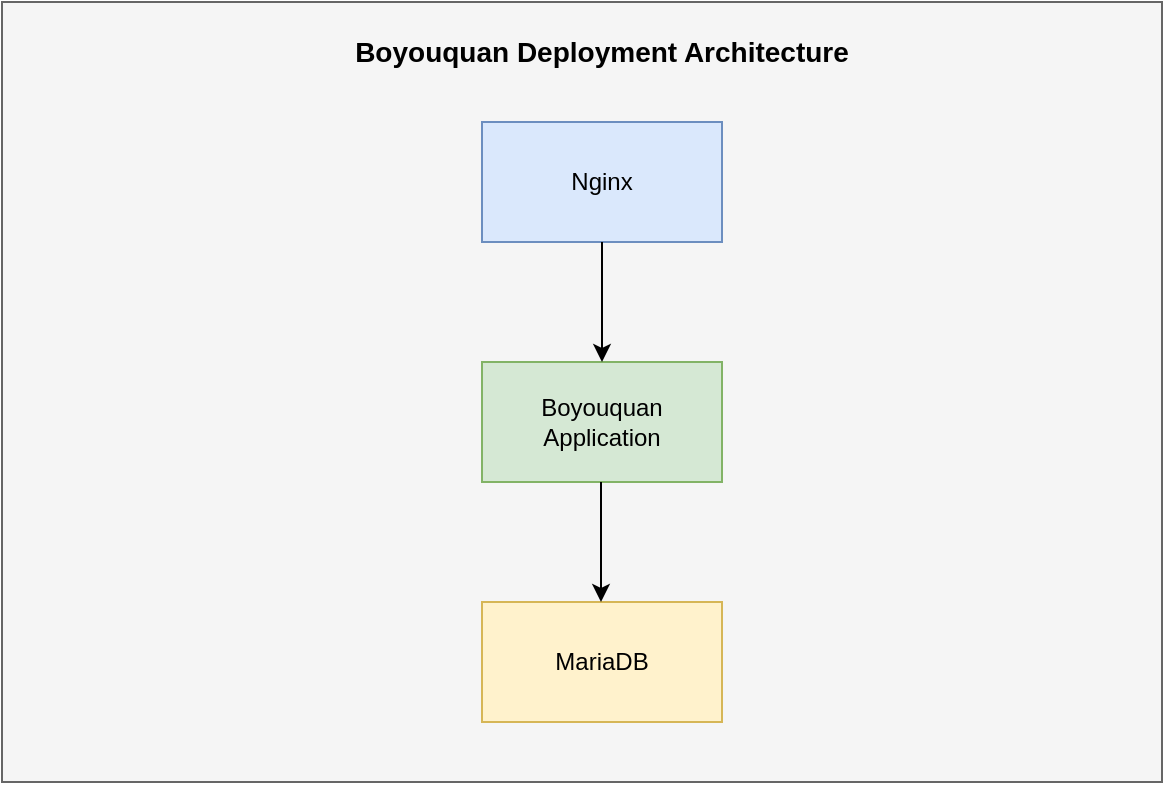 <mxfile version="24.1.0" type="device" pages="2">
  <diagram name="deployment-architecture" id="fXBron4kAXlna_sCowiR">
    <mxGraphModel dx="781" dy="544" grid="1" gridSize="10" guides="1" tooltips="1" connect="1" arrows="1" fold="1" page="1" pageScale="1" pageWidth="850" pageHeight="1100" math="0" shadow="0">
      <root>
        <mxCell id="0" />
        <mxCell id="1" parent="0" />
        <mxCell id="Kc4l9ILZIaMkvhW-977_-1" value="" style="rounded=0;whiteSpace=wrap;html=1;fillColor=#f5f5f5;strokeColor=#666666;fontColor=#333333;" vertex="1" parent="1">
          <mxGeometry x="80" width="580" height="390" as="geometry" />
        </mxCell>
        <mxCell id="BGoHrpjHOzs1IyMUPmfH-1" value="MariaDB" style="rounded=0;whiteSpace=wrap;html=1;fillColor=#fff2cc;strokeColor=#d6b656;" parent="1" vertex="1">
          <mxGeometry x="320" y="300" width="120" height="60" as="geometry" />
        </mxCell>
        <mxCell id="BGoHrpjHOzs1IyMUPmfH-2" value="Boyouquan Application" style="rounded=0;whiteSpace=wrap;html=1;fillColor=#d5e8d4;strokeColor=#82b366;" parent="1" vertex="1">
          <mxGeometry x="320" y="180" width="120" height="60" as="geometry" />
        </mxCell>
        <mxCell id="BGoHrpjHOzs1IyMUPmfH-3" value="Nginx" style="rounded=0;whiteSpace=wrap;html=1;fillColor=#dae8fc;strokeColor=#6c8ebf;" parent="1" vertex="1">
          <mxGeometry x="320" y="60" width="120" height="60" as="geometry" />
        </mxCell>
        <mxCell id="BGoHrpjHOzs1IyMUPmfH-4" value="" style="endArrow=classic;html=1;rounded=0;exitX=0.5;exitY=1;exitDx=0;exitDy=0;entryX=0.5;entryY=0;entryDx=0;entryDy=0;" parent="1" source="BGoHrpjHOzs1IyMUPmfH-3" target="BGoHrpjHOzs1IyMUPmfH-2" edge="1">
          <mxGeometry width="50" height="50" relative="1" as="geometry">
            <mxPoint x="590" y="220" as="sourcePoint" />
            <mxPoint x="640" y="170" as="targetPoint" />
          </mxGeometry>
        </mxCell>
        <mxCell id="BGoHrpjHOzs1IyMUPmfH-5" value="" style="endArrow=classic;html=1;rounded=0;exitX=0.5;exitY=1;exitDx=0;exitDy=0;entryX=0.5;entryY=0;entryDx=0;entryDy=0;" parent="1" edge="1">
          <mxGeometry width="50" height="50" relative="1" as="geometry">
            <mxPoint x="379.5" y="240" as="sourcePoint" />
            <mxPoint x="379.5" y="300" as="targetPoint" />
          </mxGeometry>
        </mxCell>
        <mxCell id="HxhMkeLJtTeFIFBOkJ4w-1" value="Boyouquan Deployment Architecture" style="text;html=1;align=center;verticalAlign=middle;whiteSpace=wrap;rounded=0;fontStyle=1;fontSize=14;" vertex="1" parent="1">
          <mxGeometry x="245" y="10" width="270" height="30" as="geometry" />
        </mxCell>
      </root>
    </mxGraphModel>
  </diagram>
  <diagram id="Ul3x-d8Bxpfyza1oA3B7" name="application-architecture">
    <mxGraphModel dx="391" dy="272" grid="1" gridSize="10" guides="1" tooltips="1" connect="1" arrows="1" fold="1" page="1" pageScale="1" pageWidth="827" pageHeight="1169" math="0" shadow="0">
      <root>
        <mxCell id="0" />
        <mxCell id="1" parent="0" />
        <mxCell id="ocnlZhHkzPjb2X2955n7-1" value="" style="rounded=0;whiteSpace=wrap;html=1;fillColor=#f5f5f5;strokeColor=#666666;fontColor=#333333;" parent="1" vertex="1">
          <mxGeometry x="50" y="80" width="1030" height="470" as="geometry" />
        </mxCell>
        <mxCell id="K5Pz1L9QB-nRvvG_RU6F-6" value="" style="rounded=0;whiteSpace=wrap;html=1;fillColor=#fad9d5;strokeColor=#ae4132;" parent="1" vertex="1">
          <mxGeometry x="90" y="290" width="520" height="90" as="geometry" />
        </mxCell>
        <mxCell id="K5Pz1L9QB-nRvvG_RU6F-1" value="Boyouquan Spring Boot Application Architecture" style="text;html=1;align=center;verticalAlign=middle;whiteSpace=wrap;rounded=0;fontStyle=1;fontSize=14;" parent="1" vertex="1">
          <mxGeometry x="430" y="102" width="270" height="30" as="geometry" />
        </mxCell>
        <mxCell id="K5Pz1L9QB-nRvvG_RU6F-5" value="" style="rounded=0;whiteSpace=wrap;html=1;fillColor=#d5e8d4;strokeColor=#82b366;" parent="1" vertex="1">
          <mxGeometry x="90" y="160" width="520" height="90" as="geometry" />
        </mxCell>
        <mxCell id="K5Pz1L9QB-nRvvG_RU6F-10" value="BlogDetailController" style="rounded=0;whiteSpace=wrap;html=1;fillColor=none;" parent="1" vertex="1">
          <mxGeometry x="470" y="170" width="120" height="30" as="geometry" />
        </mxCell>
        <mxCell id="K5Pz1L9QB-nRvvG_RU6F-11" value="HomeController" style="rounded=0;whiteSpace=wrap;html=1;fillColor=none;" parent="1" vertex="1">
          <mxGeometry x="190" y="170" width="120" height="30" as="geometry" />
        </mxCell>
        <mxCell id="K5Pz1L9QB-nRvvG_RU6F-12" value="BlogListController" style="rounded=0;whiteSpace=wrap;html=1;fillColor=none;" parent="1" vertex="1">
          <mxGeometry x="330" y="170" width="120" height="30" as="geometry" />
        </mxCell>
        <mxCell id="K5Pz1L9QB-nRvvG_RU6F-13" value="AdminController" style="rounded=0;whiteSpace=wrap;html=1;fillColor=none;" parent="1" vertex="1">
          <mxGeometry x="190" y="210" width="120" height="30" as="geometry" />
        </mxCell>
        <mxCell id="K5Pz1L9QB-nRvvG_RU6F-14" value="GoController" style="rounded=0;whiteSpace=wrap;html=1;fillColor=none;" parent="1" vertex="1">
          <mxGeometry x="330" y="210" width="120" height="30" as="geometry" />
        </mxCell>
        <mxCell id="K5Pz1L9QB-nRvvG_RU6F-15" value="..." style="text;html=1;align=center;verticalAlign=middle;whiteSpace=wrap;rounded=0;fontStyle=1" parent="1" vertex="1">
          <mxGeometry x="500" y="207" width="60" height="30" as="geometry" />
        </mxCell>
        <mxCell id="K5Pz1L9QB-nRvvG_RU6F-16" value="BlogService" style="rounded=0;whiteSpace=wrap;html=1;fillColor=none;" parent="1" vertex="1">
          <mxGeometry x="190" y="300" width="120" height="30" as="geometry" />
        </mxCell>
        <mxCell id="K5Pz1L9QB-nRvvG_RU6F-17" value="PostService" style="rounded=0;whiteSpace=wrap;html=1;fillColor=none;" parent="1" vertex="1">
          <mxGeometry x="330" y="300" width="120" height="30" as="geometry" />
        </mxCell>
        <mxCell id="K5Pz1L9QB-nRvvG_RU6F-18" value="AccessService" style="rounded=0;whiteSpace=wrap;html=1;fillColor=none;" parent="1" vertex="1">
          <mxGeometry x="470" y="300" width="120" height="30" as="geometry" />
        </mxCell>
        <mxCell id="K5Pz1L9QB-nRvvG_RU6F-19" value="EmailService" style="rounded=0;whiteSpace=wrap;html=1;fillColor=none;" parent="1" vertex="1">
          <mxGeometry x="190" y="340" width="120" height="30" as="geometry" />
        </mxCell>
        <mxCell id="K5Pz1L9QB-nRvvG_RU6F-20" value="GravatarService" style="rounded=0;whiteSpace=wrap;html=1;fillColor=none;" parent="1" vertex="1">
          <mxGeometry x="330" y="340" width="120" height="30" as="geometry" />
        </mxCell>
        <mxCell id="K5Pz1L9QB-nRvvG_RU6F-21" value="..." style="text;html=1;align=center;verticalAlign=middle;whiteSpace=wrap;rounded=0;fontStyle=1" parent="1" vertex="1">
          <mxGeometry x="500" y="337" width="60" height="30" as="geometry" />
        </mxCell>
        <mxCell id="K5Pz1L9QB-nRvvG_RU6F-22" value="&lt;span style=&quot;font-size: 12px;&quot;&gt;Controller&lt;/span&gt;&lt;div style=&quot;font-size: 12px;&quot;&gt;&lt;span style=&quot;background-color: initial; font-size: 12px;&quot;&gt;Layer&lt;/span&gt;&lt;/div&gt;" style="text;html=1;align=left;verticalAlign=middle;whiteSpace=wrap;rounded=0;fontStyle=1;fontSize=12;" parent="1" vertex="1">
          <mxGeometry x="115" y="190" width="60" height="30" as="geometry" />
        </mxCell>
        <mxCell id="K5Pz1L9QB-nRvvG_RU6F-23" value="&lt;span style=&quot;font-size: 12px;&quot;&gt;Service&lt;/span&gt;&lt;div style=&quot;font-size: 12px;&quot;&gt;&lt;span style=&quot;font-size: 12px;&quot;&gt;Layer&lt;/span&gt;&lt;/div&gt;" style="text;html=1;align=left;verticalAlign=middle;whiteSpace=wrap;rounded=0;fontStyle=1;fontSize=12;" parent="1" vertex="1">
          <mxGeometry x="115" y="320" width="60" height="30" as="geometry" />
        </mxCell>
        <mxCell id="K5Pz1L9QB-nRvvG_RU6F-24" value="" style="rounded=0;whiteSpace=wrap;html=1;fillColor=#e1d5e7;strokeColor=#9673a6;" parent="1" vertex="1">
          <mxGeometry x="90" y="422" width="520" height="90" as="geometry" />
        </mxCell>
        <mxCell id="K5Pz1L9QB-nRvvG_RU6F-25" value="DAO&lt;div&gt;Layer&lt;/div&gt;" style="text;html=1;align=left;verticalAlign=middle;whiteSpace=wrap;rounded=0;fontStyle=1;fontSize=12;" parent="1" vertex="1">
          <mxGeometry x="115" y="452" width="60" height="30" as="geometry" />
        </mxCell>
        <mxCell id="K5Pz1L9QB-nRvvG_RU6F-26" value="BlogDaoMapper" style="rounded=0;whiteSpace=wrap;html=1;fillColor=none;" parent="1" vertex="1">
          <mxGeometry x="190" y="432" width="120" height="30" as="geometry" />
        </mxCell>
        <mxCell id="K5Pz1L9QB-nRvvG_RU6F-27" value="EmailLogDaoMapper" style="rounded=0;whiteSpace=wrap;html=1;fillColor=none;" parent="1" vertex="1">
          <mxGeometry x="190" y="473" width="120" height="30" as="geometry" />
        </mxCell>
        <mxCell id="K5Pz1L9QB-nRvvG_RU6F-28" value="PostDaoMapper" style="rounded=0;whiteSpace=wrap;html=1;fillColor=none;" parent="1" vertex="1">
          <mxGeometry x="330" y="432" width="120" height="30" as="geometry" />
        </mxCell>
        <mxCell id="K5Pz1L9QB-nRvvG_RU6F-29" value="UserDaoMapper" style="rounded=0;whiteSpace=wrap;html=1;fillColor=none;" parent="1" vertex="1">
          <mxGeometry x="330" y="472" width="120" height="30" as="geometry" />
        </mxCell>
        <mxCell id="K5Pz1L9QB-nRvvG_RU6F-30" value="AccessDaoMapper" style="rounded=0;whiteSpace=wrap;html=1;fillColor=none;" parent="1" vertex="1">
          <mxGeometry x="470" y="432" width="120" height="30" as="geometry" />
        </mxCell>
        <mxCell id="K5Pz1L9QB-nRvvG_RU6F-31" value="..." style="text;html=1;align=center;verticalAlign=middle;whiteSpace=wrap;rounded=0;fontStyle=1" parent="1" vertex="1">
          <mxGeometry x="500" y="469" width="60" height="30" as="geometry" />
        </mxCell>
        <mxCell id="K5Pz1L9QB-nRvvG_RU6F-32" value="" style="endArrow=classic;html=1;rounded=0;exitX=0.5;exitY=1;exitDx=0;exitDy=0;entryX=0.5;entryY=0;entryDx=0;entryDy=0;" parent="1" source="K5Pz1L9QB-nRvvG_RU6F-5" target="K5Pz1L9QB-nRvvG_RU6F-6" edge="1">
          <mxGeometry width="50" height="50" relative="1" as="geometry">
            <mxPoint x="380" y="380" as="sourcePoint" />
            <mxPoint x="430" y="330" as="targetPoint" />
          </mxGeometry>
        </mxCell>
        <mxCell id="--YPQ1A5_dK9yDYyj3c9-2" value="" style="endArrow=classic;html=1;rounded=0;exitX=0.5;exitY=1;exitDx=0;exitDy=0;entryX=0.5;entryY=0;entryDx=0;entryDy=0;" parent="1" source="K5Pz1L9QB-nRvvG_RU6F-6" target="K5Pz1L9QB-nRvvG_RU6F-24" edge="1">
          <mxGeometry width="50" height="50" relative="1" as="geometry">
            <mxPoint x="360" y="330" as="sourcePoint" />
            <mxPoint x="410" y="280" as="targetPoint" />
          </mxGeometry>
        </mxCell>
        <mxCell id="--YPQ1A5_dK9yDYyj3c9-3" value="" style="rounded=0;whiteSpace=wrap;html=1;fillColor=#dae8fc;strokeColor=#6c8ebf;" parent="1" vertex="1">
          <mxGeometry x="647" y="159" width="393" height="90" as="geometry" />
        </mxCell>
        <mxCell id="--YPQ1A5_dK9yDYyj3c9-4" value="BlogScheduler" style="rounded=0;whiteSpace=wrap;html=1;fillColor=none;" parent="1" vertex="1">
          <mxGeometry x="757" y="169" width="120" height="30" as="geometry" />
        </mxCell>
        <mxCell id="--YPQ1A5_dK9yDYyj3c9-5" value="Scheduler&lt;div&gt;Layer&lt;/div&gt;" style="text;html=1;align=left;verticalAlign=middle;whiteSpace=wrap;rounded=0;fontStyle=1;fontSize=12;" parent="1" vertex="1">
          <mxGeometry x="673" y="189" width="60" height="30" as="geometry" />
        </mxCell>
        <mxCell id="--YPQ1A5_dK9yDYyj3c9-6" value="GravatarScheduler" style="rounded=0;whiteSpace=wrap;html=1;fillColor=none;" parent="1" vertex="1">
          <mxGeometry x="757" y="209" width="120" height="30" as="geometry" />
        </mxCell>
        <mxCell id="--YPQ1A5_dK9yDYyj3c9-7" value="PostScheduler" style="rounded=0;whiteSpace=wrap;html=1;fillColor=none;" parent="1" vertex="1">
          <mxGeometry x="900" y="169" width="120" height="30" as="geometry" />
        </mxCell>
        <mxCell id="--YPQ1A5_dK9yDYyj3c9-8" value="..." style="text;html=1;align=center;verticalAlign=middle;whiteSpace=wrap;rounded=0;fontStyle=1" parent="1" vertex="1">
          <mxGeometry x="930" y="206" width="60" height="30" as="geometry" />
        </mxCell>
        <mxCell id="--YPQ1A5_dK9yDYyj3c9-9" value="" style="endArrow=classic;html=1;rounded=0;exitX=0;exitY=0.5;exitDx=0;exitDy=0;entryX=0.75;entryY=0;entryDx=0;entryDy=0;" parent="1" source="--YPQ1A5_dK9yDYyj3c9-3" target="K5Pz1L9QB-nRvvG_RU6F-6" edge="1">
          <mxGeometry width="50" height="50" relative="1" as="geometry">
            <mxPoint x="450" y="239" as="sourcePoint" />
            <mxPoint x="610" y="204" as="targetPoint" />
            <Array as="points">
              <mxPoint x="630" y="204" />
              <mxPoint x="630" y="260" />
              <mxPoint x="480" y="260" />
            </Array>
          </mxGeometry>
        </mxCell>
        <mxCell id="--YPQ1A5_dK9yDYyj3c9-13" value="" style="rounded=0;whiteSpace=wrap;html=1;fillColor=#ffe6cc;strokeColor=#d79b00;" parent="1" vertex="1">
          <mxGeometry x="647" y="290" width="393" height="90" as="geometry" />
        </mxCell>
        <mxCell id="--YPQ1A5_dK9yDYyj3c9-14" value="PostHelper" style="rounded=0;whiteSpace=wrap;html=1;fillColor=none;" parent="1" vertex="1">
          <mxGeometry x="757" y="300" width="120" height="30" as="geometry" />
        </mxCell>
        <mxCell id="--YPQ1A5_dK9yDYyj3c9-15" value="Helper&amp;nbsp;&lt;div&gt;Layer&lt;/div&gt;" style="text;html=1;align=left;verticalAlign=middle;whiteSpace=wrap;rounded=0;fontStyle=1;fontSize=12;" parent="1" vertex="1">
          <mxGeometry x="673" y="320" width="60" height="30" as="geometry" />
        </mxCell>
        <mxCell id="--YPQ1A5_dK9yDYyj3c9-16" value="XXXFromHelper" style="rounded=0;whiteSpace=wrap;html=1;fillColor=none;" parent="1" vertex="1">
          <mxGeometry x="757" y="340" width="120" height="30" as="geometry" />
        </mxCell>
        <mxCell id="--YPQ1A5_dK9yDYyj3c9-17" value="IPControlHelper" style="rounded=0;whiteSpace=wrap;html=1;fillColor=none;" parent="1" vertex="1">
          <mxGeometry x="900" y="300" width="120" height="30" as="geometry" />
        </mxCell>
        <mxCell id="--YPQ1A5_dK9yDYyj3c9-18" value="..." style="text;html=1;align=center;verticalAlign=middle;whiteSpace=wrap;rounded=0;fontStyle=1" parent="1" vertex="1">
          <mxGeometry x="930" y="337" width="60" height="30" as="geometry" />
        </mxCell>
        <mxCell id="--YPQ1A5_dK9yDYyj3c9-19" value="" style="endArrow=classic;startArrow=classic;html=1;rounded=0;entryX=0;entryY=0.5;entryDx=0;entryDy=0;exitX=1;exitY=0.5;exitDx=0;exitDy=0;" parent="1" source="K5Pz1L9QB-nRvvG_RU6F-6" target="--YPQ1A5_dK9yDYyj3c9-13" edge="1">
          <mxGeometry width="50" height="50" relative="1" as="geometry">
            <mxPoint x="610" y="340" as="sourcePoint" />
            <mxPoint x="660" y="290" as="targetPoint" />
          </mxGeometry>
        </mxCell>
        <mxCell id="--YPQ1A5_dK9yDYyj3c9-20" value="" style="endArrow=classic;html=1;rounded=0;entryX=0.25;entryY=0;entryDx=0;entryDy=0;exitX=0.904;exitY=1;exitDx=0;exitDy=0;exitPerimeter=0;" parent="1" source="K5Pz1L9QB-nRvvG_RU6F-5" target="--YPQ1A5_dK9yDYyj3c9-13" edge="1">
          <mxGeometry width="50" height="50" relative="1" as="geometry">
            <mxPoint x="560" y="250" as="sourcePoint" />
            <mxPoint x="500" y="250" as="targetPoint" />
            <Array as="points">
              <mxPoint x="560" y="270" />
              <mxPoint x="745" y="270" />
            </Array>
          </mxGeometry>
        </mxCell>
      </root>
    </mxGraphModel>
  </diagram>
</mxfile>
